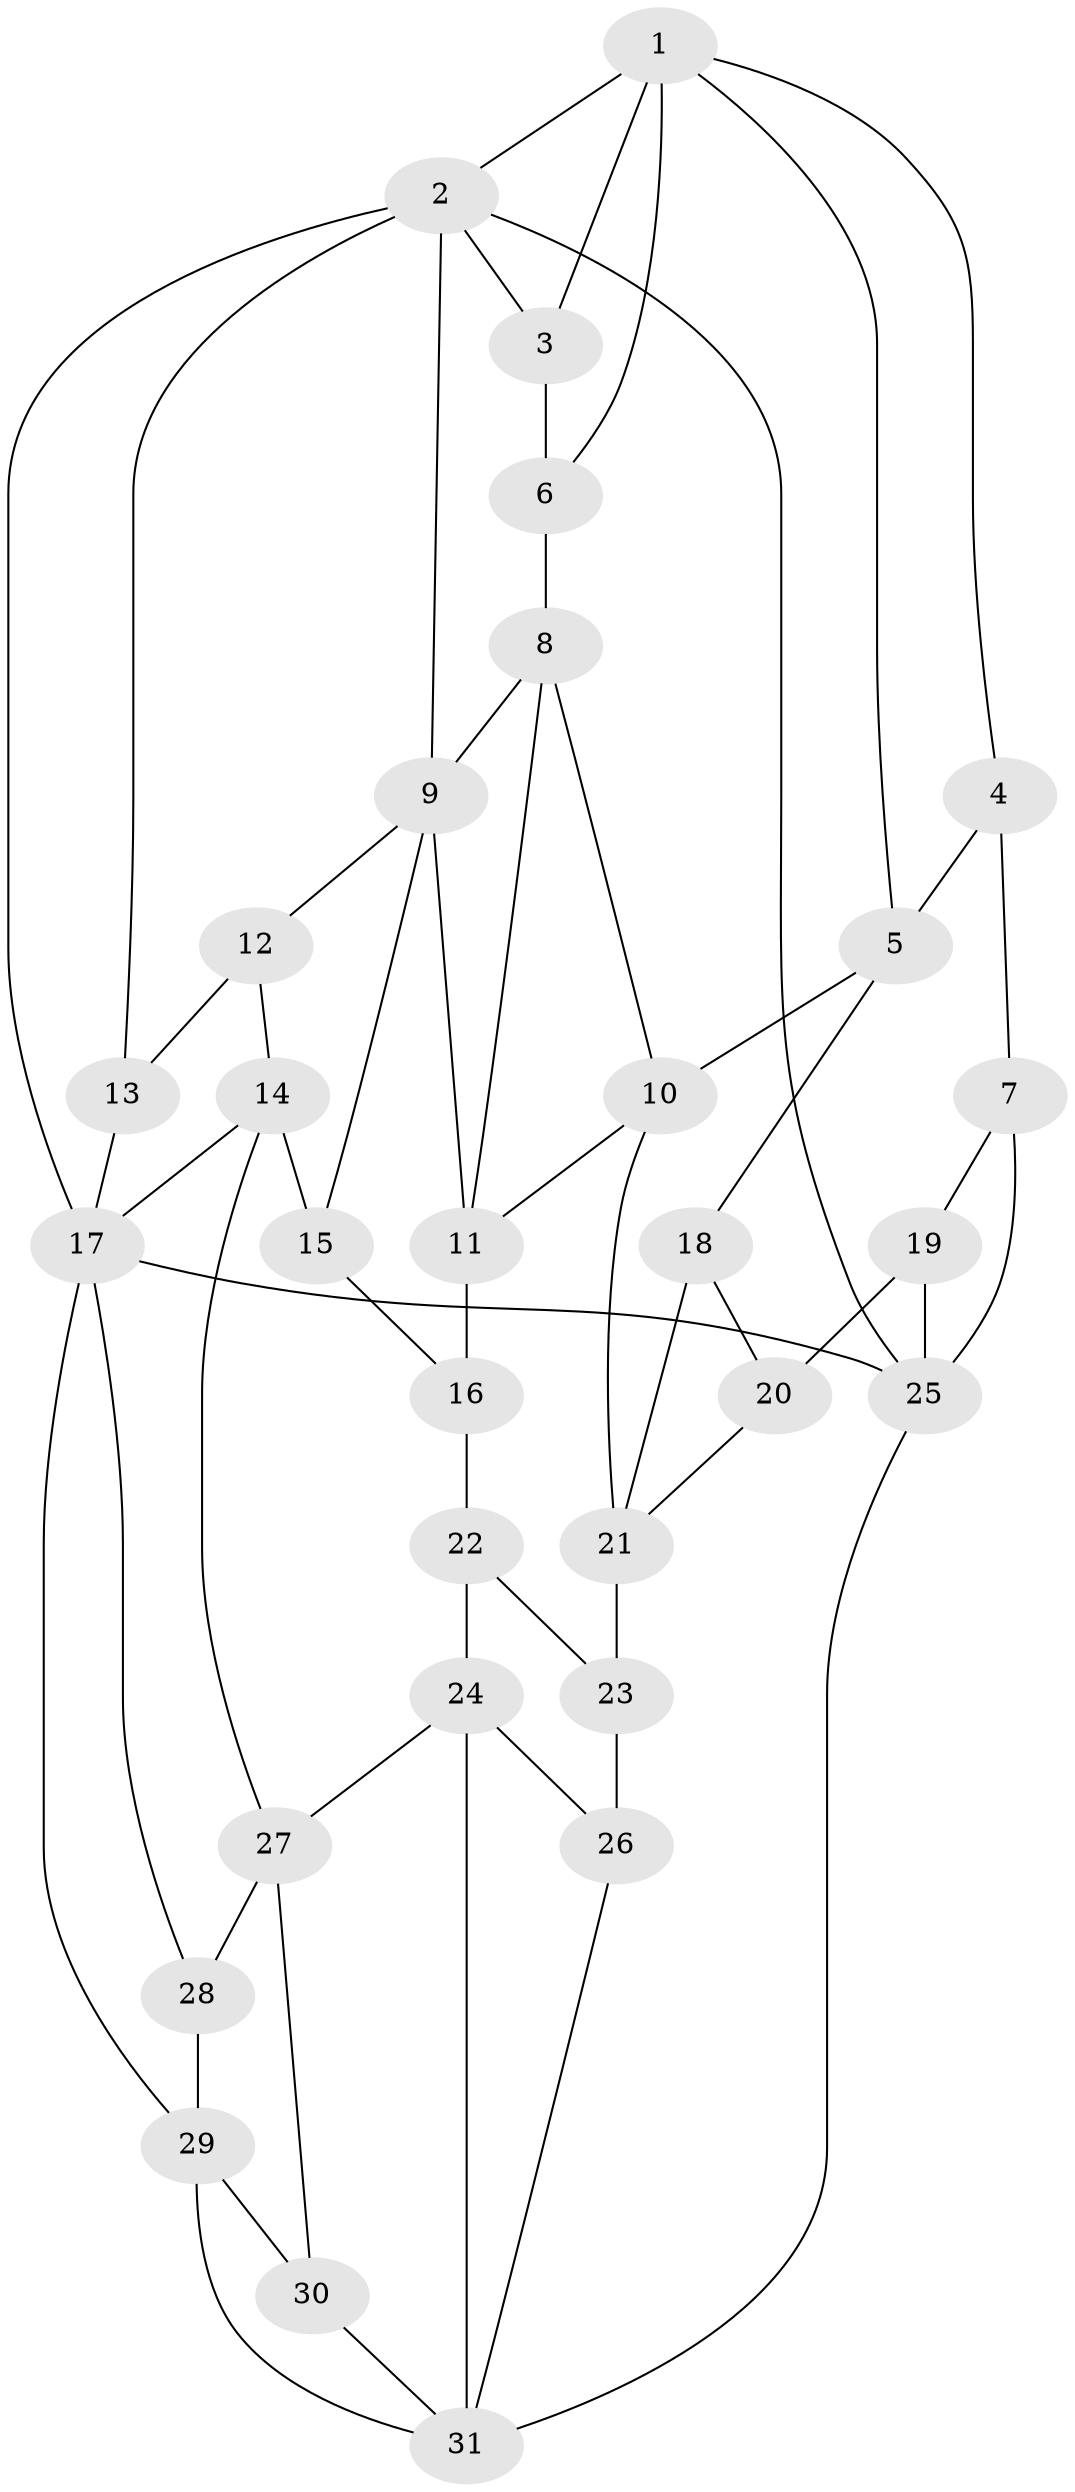// original degree distribution, {3: 0.02, 4: 0.22, 5: 0.56, 6: 0.2}
// Generated by graph-tools (version 1.1) at 2025/38/03/04/25 23:38:36]
// undirected, 31 vertices, 58 edges
graph export_dot {
  node [color=gray90,style=filled];
  1;
  2;
  3;
  4;
  5;
  6;
  7;
  8;
  9;
  10;
  11;
  12;
  13;
  14;
  15;
  16;
  17;
  18;
  19;
  20;
  21;
  22;
  23;
  24;
  25;
  26;
  27;
  28;
  29;
  30;
  31;
  1 -- 2 [weight=1.0];
  1 -- 3 [weight=1.0];
  1 -- 4 [weight=1.0];
  1 -- 5 [weight=1.0];
  1 -- 6 [weight=1.0];
  2 -- 3 [weight=1.0];
  2 -- 9 [weight=1.0];
  2 -- 13 [weight=1.0];
  2 -- 17 [weight=1.0];
  2 -- 25 [weight=1.0];
  3 -- 6 [weight=2.0];
  4 -- 5 [weight=1.0];
  4 -- 7 [weight=2.0];
  5 -- 10 [weight=1.0];
  5 -- 18 [weight=1.0];
  6 -- 8 [weight=2.0];
  7 -- 19 [weight=1.0];
  7 -- 25 [weight=2.0];
  8 -- 9 [weight=1.0];
  8 -- 10 [weight=1.0];
  8 -- 11 [weight=1.0];
  9 -- 11 [weight=1.0];
  9 -- 12 [weight=1.0];
  9 -- 15 [weight=1.0];
  10 -- 11 [weight=1.0];
  10 -- 21 [weight=1.0];
  11 -- 16 [weight=2.0];
  12 -- 13 [weight=2.0];
  12 -- 14 [weight=1.0];
  13 -- 17 [weight=1.0];
  14 -- 15 [weight=2.0];
  14 -- 17 [weight=1.0];
  14 -- 27 [weight=1.0];
  15 -- 16 [weight=1.0];
  16 -- 22 [weight=2.0];
  17 -- 25 [weight=1.0];
  17 -- 28 [weight=1.0];
  17 -- 29 [weight=1.0];
  18 -- 20 [weight=2.0];
  18 -- 21 [weight=2.0];
  19 -- 20 [weight=2.0];
  19 -- 25 [weight=3.0];
  20 -- 21 [weight=1.0];
  21 -- 23 [weight=2.0];
  22 -- 23 [weight=1.0];
  22 -- 24 [weight=1.0];
  23 -- 26 [weight=2.0];
  24 -- 26 [weight=1.0];
  24 -- 27 [weight=1.0];
  24 -- 31 [weight=1.0];
  25 -- 31 [weight=1.0];
  26 -- 31 [weight=1.0];
  27 -- 28 [weight=2.0];
  27 -- 30 [weight=2.0];
  28 -- 29 [weight=1.0];
  29 -- 30 [weight=1.0];
  29 -- 31 [weight=1.0];
  30 -- 31 [weight=1.0];
}
